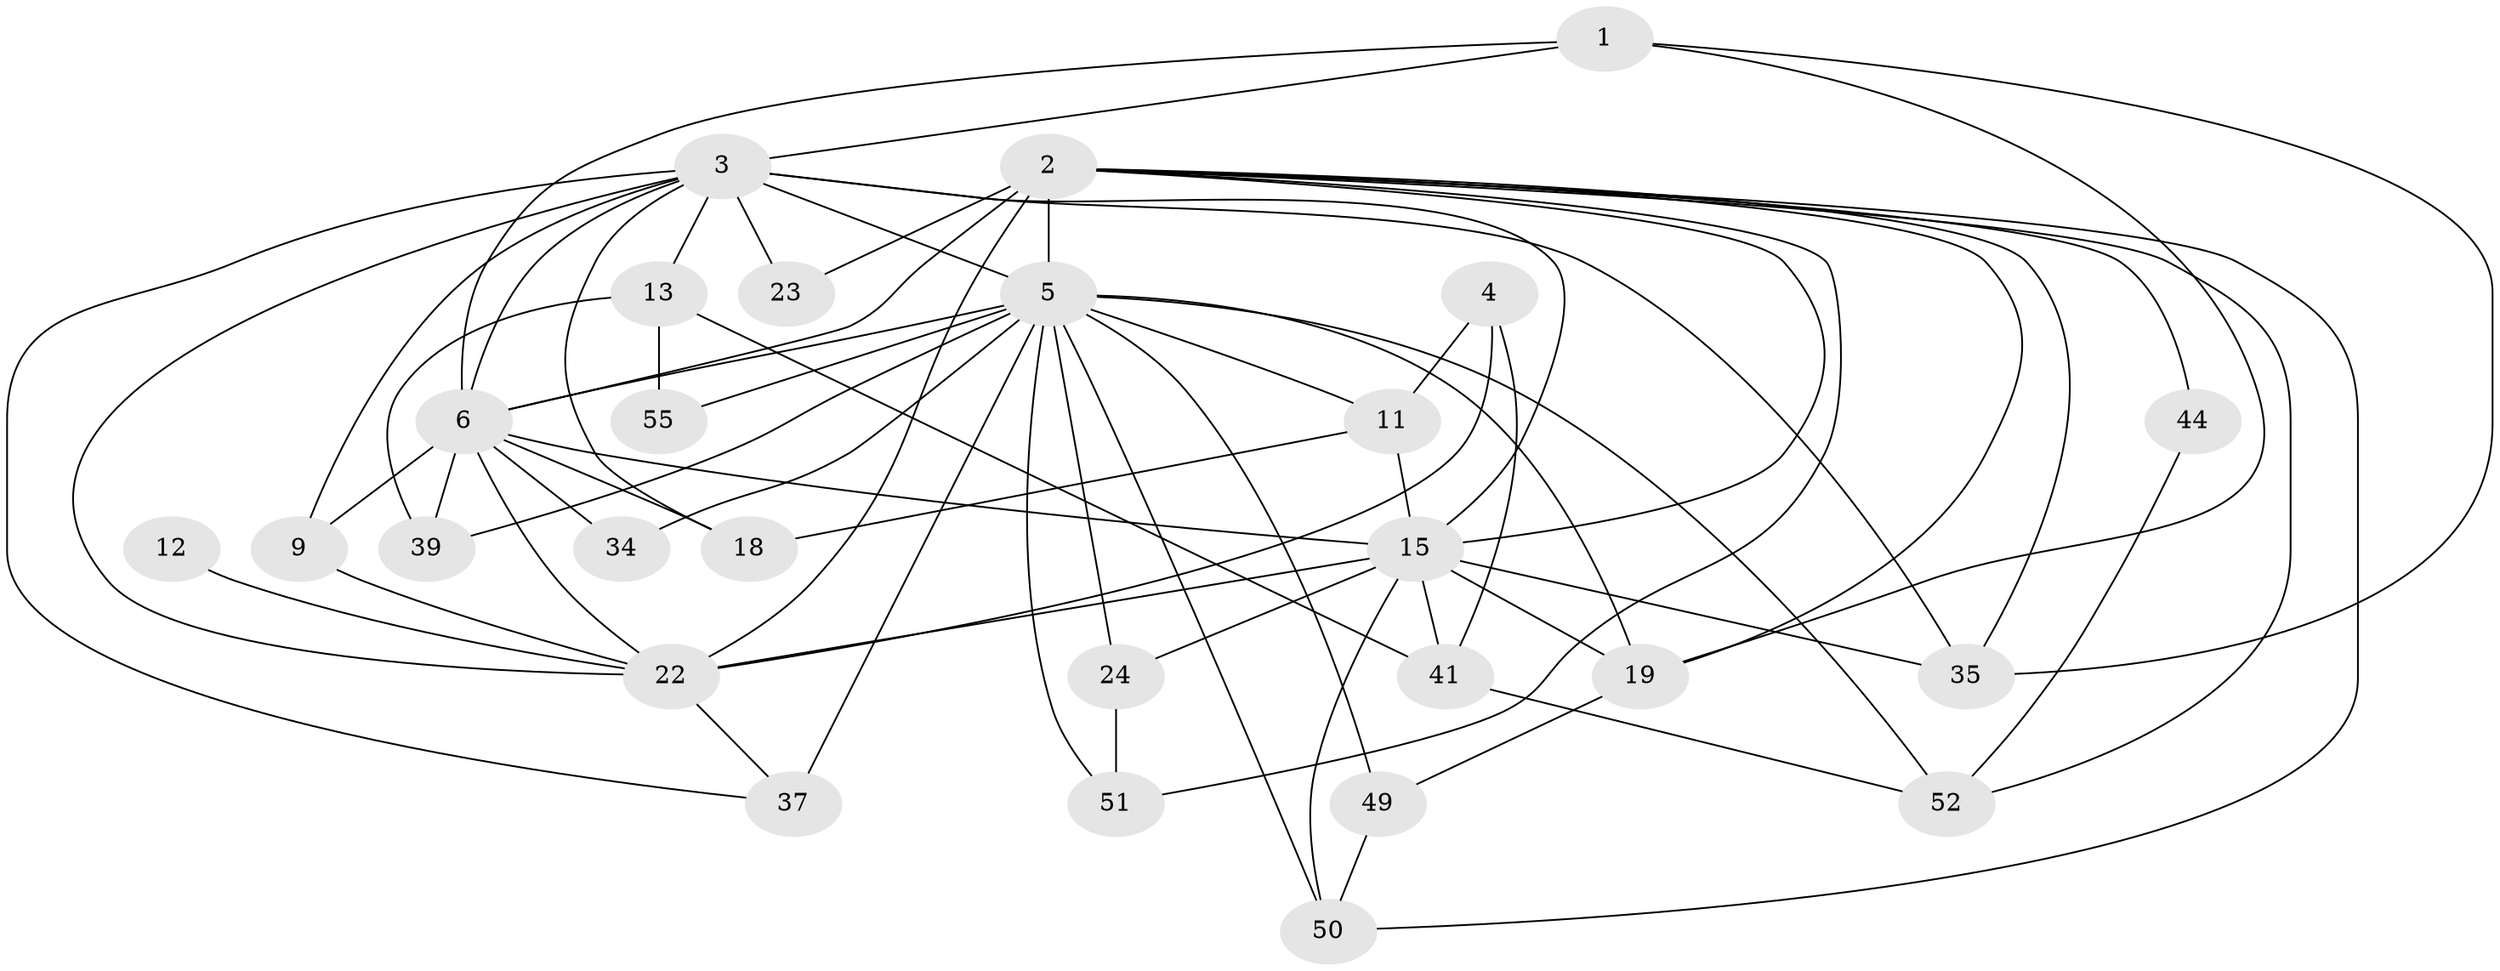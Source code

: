 // original degree distribution, {4: 0.23636363636363636, 5: 0.16363636363636364, 3: 0.3090909090909091, 6: 0.10909090909090909, 2: 0.12727272727272726, 7: 0.03636363636363636, 8: 0.01818181818181818}
// Generated by graph-tools (version 1.1) at 2025/15/03/09/25 04:15:12]
// undirected, 27 vertices, 65 edges
graph export_dot {
graph [start="1"]
  node [color=gray90,style=filled];
  1;
  2 [super="+10+30"];
  3 [super="+29+14"];
  4;
  5 [super="+33+7+28"];
  6 [super="+26+8"];
  9;
  11 [super="+48"];
  12;
  13 [super="+53"];
  15 [super="+20+32"];
  18;
  19 [super="+40"];
  22 [super="+45"];
  23;
  24 [super="+38"];
  34;
  35;
  37;
  39;
  41;
  44;
  49;
  50;
  51;
  52;
  55;
  1 -- 35;
  1 -- 19;
  1 -- 3;
  1 -- 6;
  2 -- 44;
  2 -- 6 [weight=3];
  2 -- 35;
  2 -- 5 [weight=3];
  2 -- 50;
  2 -- 19;
  2 -- 51;
  2 -- 52;
  2 -- 22;
  2 -- 23;
  2 -- 15;
  3 -- 23 [weight=2];
  3 -- 35;
  3 -- 37;
  3 -- 9;
  3 -- 18;
  3 -- 22;
  3 -- 13 [weight=2];
  3 -- 5 [weight=2];
  3 -- 6;
  3 -- 15;
  4 -- 22 [weight=2];
  4 -- 11;
  4 -- 41;
  5 -- 39;
  5 -- 11 [weight=2];
  5 -- 34 [weight=2];
  5 -- 37 [weight=2];
  5 -- 55;
  5 -- 49;
  5 -- 50;
  5 -- 19;
  5 -- 51;
  5 -- 52;
  5 -- 6 [weight=3];
  5 -- 24;
  6 -- 9;
  6 -- 15 [weight=2];
  6 -- 22;
  6 -- 34;
  6 -- 39;
  6 -- 18;
  9 -- 22;
  11 -- 18;
  11 -- 15;
  12 -- 22 [weight=2];
  13 -- 39;
  13 -- 55;
  13 -- 41;
  15 -- 35;
  15 -- 41;
  15 -- 50;
  15 -- 22;
  15 -- 24;
  15 -- 19;
  19 -- 49;
  22 -- 37;
  24 -- 51;
  41 -- 52;
  44 -- 52;
  49 -- 50;
}
